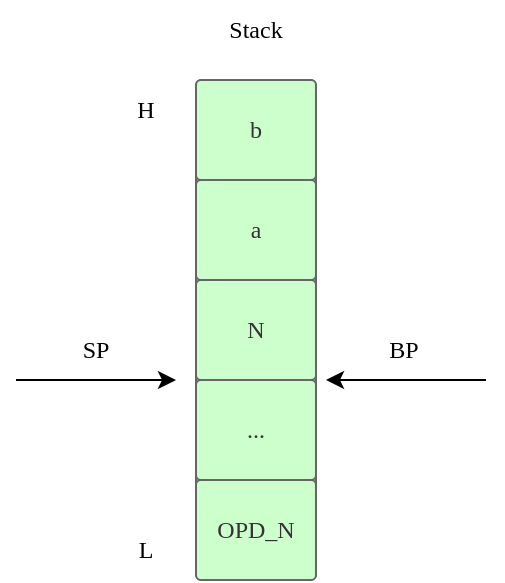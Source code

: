 <mxfile version="21.4.0" type="device">
  <diagram name="Page-1" id="FUgiNMwwr1QhBkyJ85qe">
    <mxGraphModel dx="1114" dy="894" grid="1" gridSize="10" guides="1" tooltips="1" connect="1" arrows="1" fold="1" page="1" pageScale="1" pageWidth="850" pageHeight="1100" math="0" shadow="0">
      <root>
        <mxCell id="0" />
        <mxCell id="1" parent="0" />
        <mxCell id="MnuE84LcOBj6a1-gy5jg-1" value="" style="rounded=1;whiteSpace=wrap;html=1;arcSize=5;fontFamily=SF Mono;fillColor=#CCFFCC;fontColor=#333333;strokeColor=#666666;" vertex="1" parent="1">
          <mxGeometry x="280" y="240" width="60" height="250" as="geometry" />
        </mxCell>
        <mxCell id="MnuE84LcOBj6a1-gy5jg-2" value="b" style="rounded=1;whiteSpace=wrap;html=1;arcSize=5;fontFamily=SF Mono;fillColor=#CCFFCC;fontColor=#333333;strokeColor=#666666;" vertex="1" parent="1">
          <mxGeometry x="280" y="240" width="60" height="50" as="geometry" />
        </mxCell>
        <mxCell id="MnuE84LcOBj6a1-gy5jg-3" value="a" style="rounded=1;whiteSpace=wrap;html=1;arcSize=5;fontFamily=SF Mono;fillColor=#CCFFCC;fontColor=#333333;strokeColor=#666666;" vertex="1" parent="1">
          <mxGeometry x="280" y="290" width="60" height="50" as="geometry" />
        </mxCell>
        <mxCell id="MnuE84LcOBj6a1-gy5jg-4" value="N" style="rounded=1;whiteSpace=wrap;html=1;arcSize=5;fontFamily=SF Mono;fillColor=#CCFFCC;fontColor=#333333;strokeColor=#666666;" vertex="1" parent="1">
          <mxGeometry x="280" y="340" width="60" height="50" as="geometry" />
        </mxCell>
        <mxCell id="MnuE84LcOBj6a1-gy5jg-5" value="..." style="rounded=1;whiteSpace=wrap;html=1;arcSize=5;fontFamily=SF Mono;fillColor=#CCFFCC;fontColor=#333333;strokeColor=#666666;" vertex="1" parent="1">
          <mxGeometry x="280" y="390" width="60" height="50" as="geometry" />
        </mxCell>
        <mxCell id="MnuE84LcOBj6a1-gy5jg-6" value="OPD_N" style="rounded=1;whiteSpace=wrap;html=1;arcSize=5;fontFamily=SF Mono;fillColor=#CCFFCC;fontColor=#333333;strokeColor=#666666;" vertex="1" parent="1">
          <mxGeometry x="280" y="440" width="60" height="50" as="geometry" />
        </mxCell>
        <mxCell id="MnuE84LcOBj6a1-gy5jg-7" value="Stack" style="text;html=1;strokeColor=none;fillColor=none;align=center;verticalAlign=middle;whiteSpace=wrap;rounded=0;fontFamily=SF Mono;" vertex="1" parent="1">
          <mxGeometry x="280" y="200" width="60" height="30" as="geometry" />
        </mxCell>
        <mxCell id="MnuE84LcOBj6a1-gy5jg-8" value="H" style="text;html=1;strokeColor=none;fillColor=none;align=center;verticalAlign=middle;whiteSpace=wrap;rounded=0;fontFamily=SF Mono;" vertex="1" parent="1">
          <mxGeometry x="240" y="240" width="30" height="30" as="geometry" />
        </mxCell>
        <mxCell id="MnuE84LcOBj6a1-gy5jg-9" value="L" style="text;html=1;strokeColor=none;fillColor=none;align=center;verticalAlign=middle;whiteSpace=wrap;rounded=0;fontFamily=SF Mono;" vertex="1" parent="1">
          <mxGeometry x="240" y="460" width="30" height="30" as="geometry" />
        </mxCell>
        <mxCell id="MnuE84LcOBj6a1-gy5jg-12" value="" style="endArrow=classic;html=1;rounded=0;" edge="1" parent="1">
          <mxGeometry width="50" height="50" relative="1" as="geometry">
            <mxPoint x="190" y="390" as="sourcePoint" />
            <mxPoint x="270" y="390" as="targetPoint" />
          </mxGeometry>
        </mxCell>
        <mxCell id="MnuE84LcOBj6a1-gy5jg-14" value="&lt;font face=&quot;SF Mono&quot;&gt;SP&lt;/font&gt;" style="text;html=1;strokeColor=none;fillColor=none;align=center;verticalAlign=middle;whiteSpace=wrap;rounded=0;" vertex="1" parent="1">
          <mxGeometry x="200" y="360" width="60" height="30" as="geometry" />
        </mxCell>
        <mxCell id="MnuE84LcOBj6a1-gy5jg-15" value="" style="endArrow=classic;html=1;rounded=0;" edge="1" parent="1">
          <mxGeometry width="50" height="50" relative="1" as="geometry">
            <mxPoint x="425" y="390" as="sourcePoint" />
            <mxPoint x="345" y="390" as="targetPoint" />
          </mxGeometry>
        </mxCell>
        <mxCell id="MnuE84LcOBj6a1-gy5jg-16" value="&lt;font face=&quot;SF Mono&quot;&gt;BP&lt;/font&gt;" style="text;html=1;strokeColor=none;fillColor=none;align=center;verticalAlign=middle;whiteSpace=wrap;rounded=0;" vertex="1" parent="1">
          <mxGeometry x="354" y="360" width="60" height="30" as="geometry" />
        </mxCell>
      </root>
    </mxGraphModel>
  </diagram>
</mxfile>
